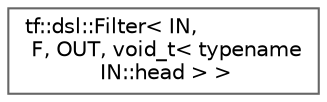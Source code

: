 digraph "类继承关系图"
{
 // LATEX_PDF_SIZE
  bgcolor="transparent";
  edge [fontname=Helvetica,fontsize=10,labelfontname=Helvetica,labelfontsize=10];
  node [fontname=Helvetica,fontsize=10,shape=box,height=0.2,width=0.4];
  rankdir="LR";
  Node0 [id="Node000000",label="tf::dsl::Filter\< IN,\l F, OUT, void_t\< typename\l IN::head \> \>",height=0.2,width=0.4,color="grey40", fillcolor="white", style="filled",URL="$classtf_1_1dsl_1_1_filter_3_01_i_n_00_01_f_00_01_o_u_t_00_01void__t_3_01typename_01_i_n_1_1head_01_4_01_4.html",tooltip=" "];
}
